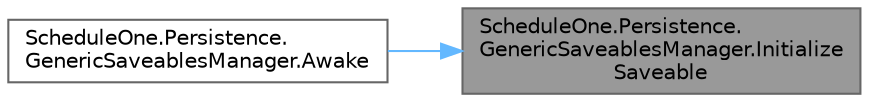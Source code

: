 digraph "ScheduleOne.Persistence.GenericSaveablesManager.InitializeSaveable"
{
 // LATEX_PDF_SIZE
  bgcolor="transparent";
  edge [fontname=Helvetica,fontsize=10,labelfontname=Helvetica,labelfontsize=10];
  node [fontname=Helvetica,fontsize=10,shape=box,height=0.2,width=0.4];
  rankdir="RL";
  Node1 [id="Node000001",label="ScheduleOne.Persistence.\lGenericSaveablesManager.Initialize\lSaveable",height=0.2,width=0.4,color="gray40", fillcolor="grey60", style="filled", fontcolor="black",tooltip=" "];
  Node1 -> Node2 [id="edge1_Node000001_Node000002",dir="back",color="steelblue1",style="solid",tooltip=" "];
  Node2 [id="Node000002",label="ScheduleOne.Persistence.\lGenericSaveablesManager.Awake",height=0.2,width=0.4,color="grey40", fillcolor="white", style="filled",URL="$class_schedule_one_1_1_persistence_1_1_generic_saveables_manager.html#a474f9c1b914e5b83565304fca783d983",tooltip=" "];
}
